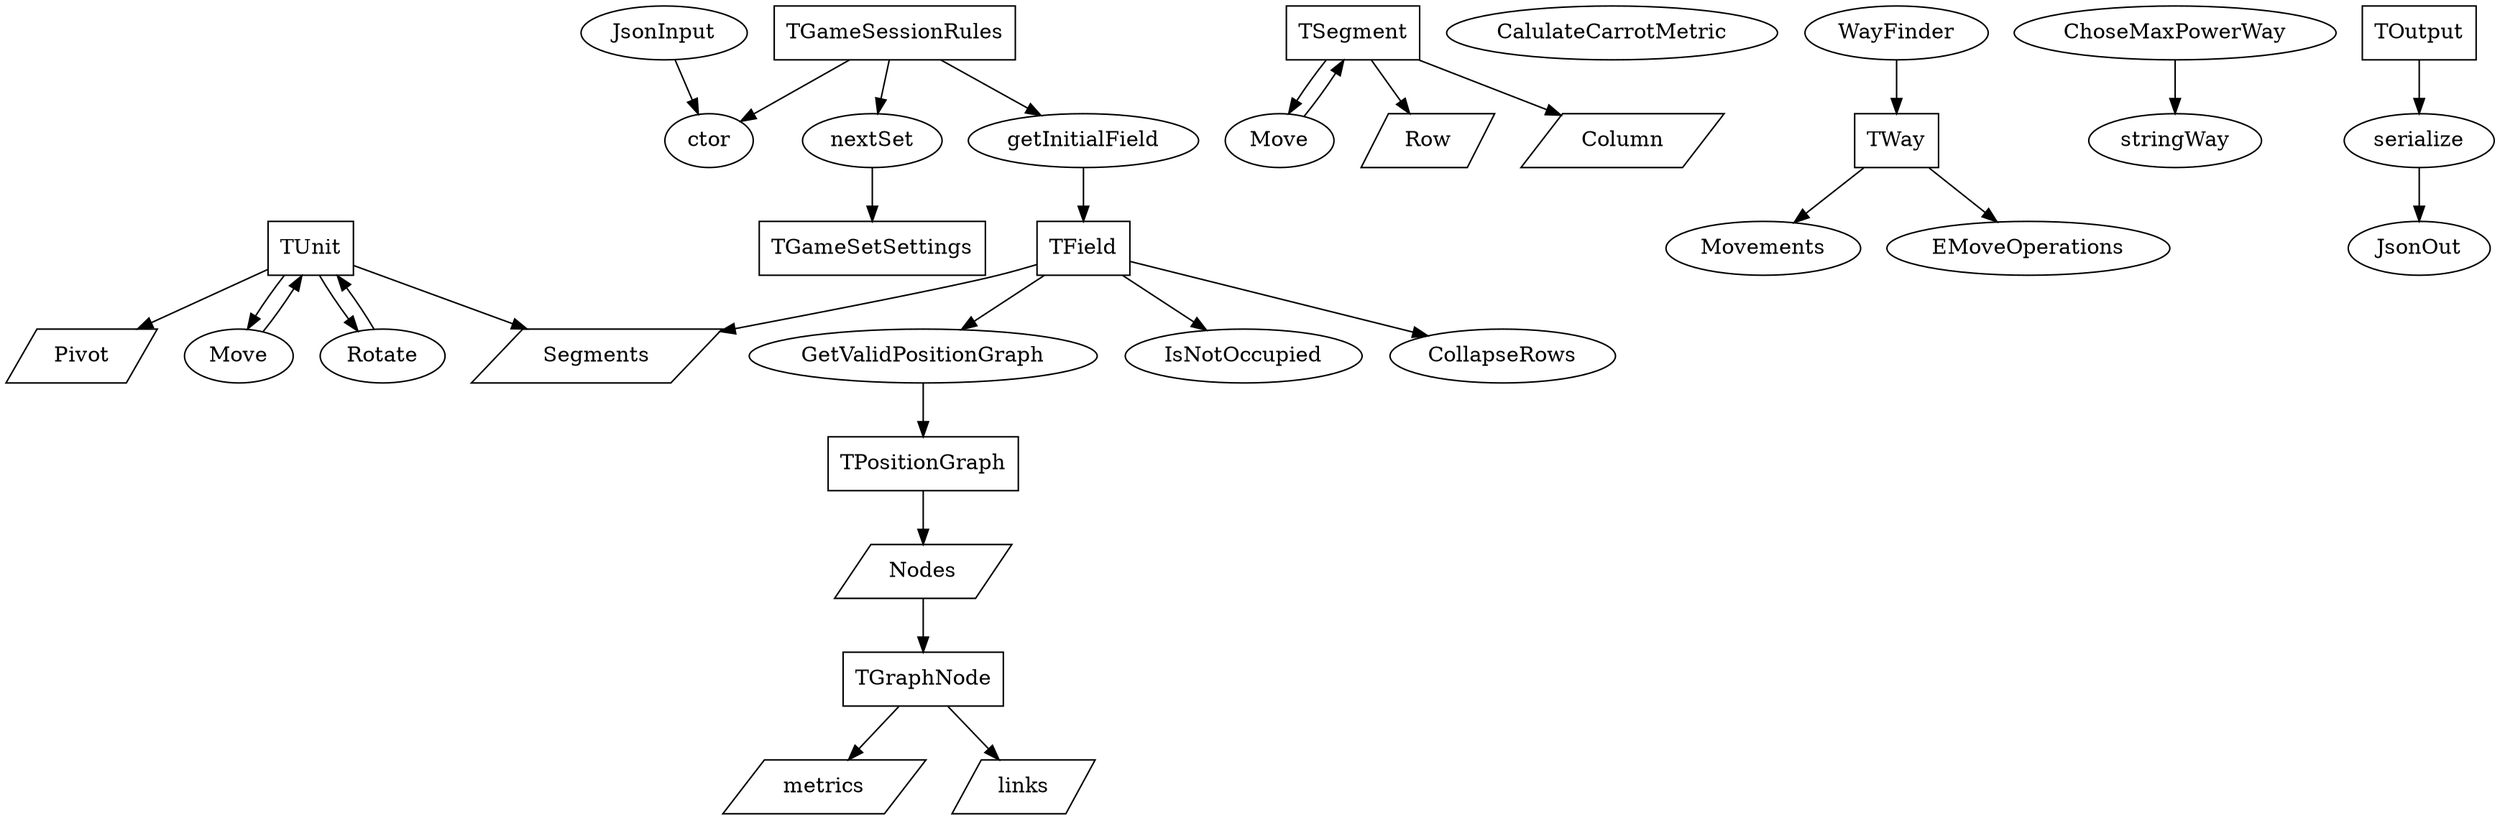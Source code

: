 digraph G {
    TField[shape=box];
        Segments[shape=parallelogram];  // vector<vector<bool>>
        TField -> Segments;
        TField -> GetValidPositionGraph -> TPositionGraph;
        TField -> IsNotOccupied[];
        TField -> CollapseRows[];


    TUnit[shape=box];
        Segments[shape=parallelogram];
        Pivot[shape=parallelogram];
        Move_unit[label="Move"];  // return moved object
        TUnit -> Move_unit -> TUnit;
        TUnit -> Rotate -> TUnit;  // return rotated object
        TUnit -> Segments[comment="vector of TSegments"];
        TUnit -> Pivot[comment="TSegment"];


    TSegment[shape=box];
        Move_segment[label="Move"];  // return moved object
        TSegment -> Move_segment -> TSegment;

        Row[shape=parallelogram];
        Column[shape=parallelogram];
        TSegment -> Row[];
        TSegment -> Column[];


    TGameSetSettings[shape=box];  // segments in given order, words of power(?)

    TPositionGraph[shape=box];
        Nodes[shape=parallelogram];
        TPositionGraph -> Nodes;
        Nodes -> TGraphNode;

    TGraphNode[shape=box];
        metrics[shape=parallelogram];
        links[shape=parallelogram];
        TGraphNode -> metrics;
        TGraphNode -> links;

    // Algo
    CalulateCarrotMetric;
        // TField
        // TUnit
        // return mertic value (int)

        // global return -> vector of priority queue

    TWay[shape=box];  // list of transformation
        TWay -> Movements[];
        TWay -> EMoveOperations[];

    WayFinder -> TWay;
        // Start Unit
        // End Unit
        // TPositionGraph
        // return vector<TWay>

    ChoseMaxPowerWay -> stringWay;
        // vector<TWay>
        // vector<std::string> -> Phrases of Power
        // return TWay index, string with Phrase of Power

    TGameSessionRules[shape=box];
        TGameSessionRules -> ctor[]; // diserialize
        JsonInput -> ctor;
        TGameSessionRules -> nextSet[]; // return TGameSetSettings;
        TGameSessionRules -> getInitialField[]; // return TField

    TOutput[shape=box];
        TOutput -> serialize -> JsonOut;

    nextSet -> TGameSetSettings;
    getInitialField -> TField;
}
